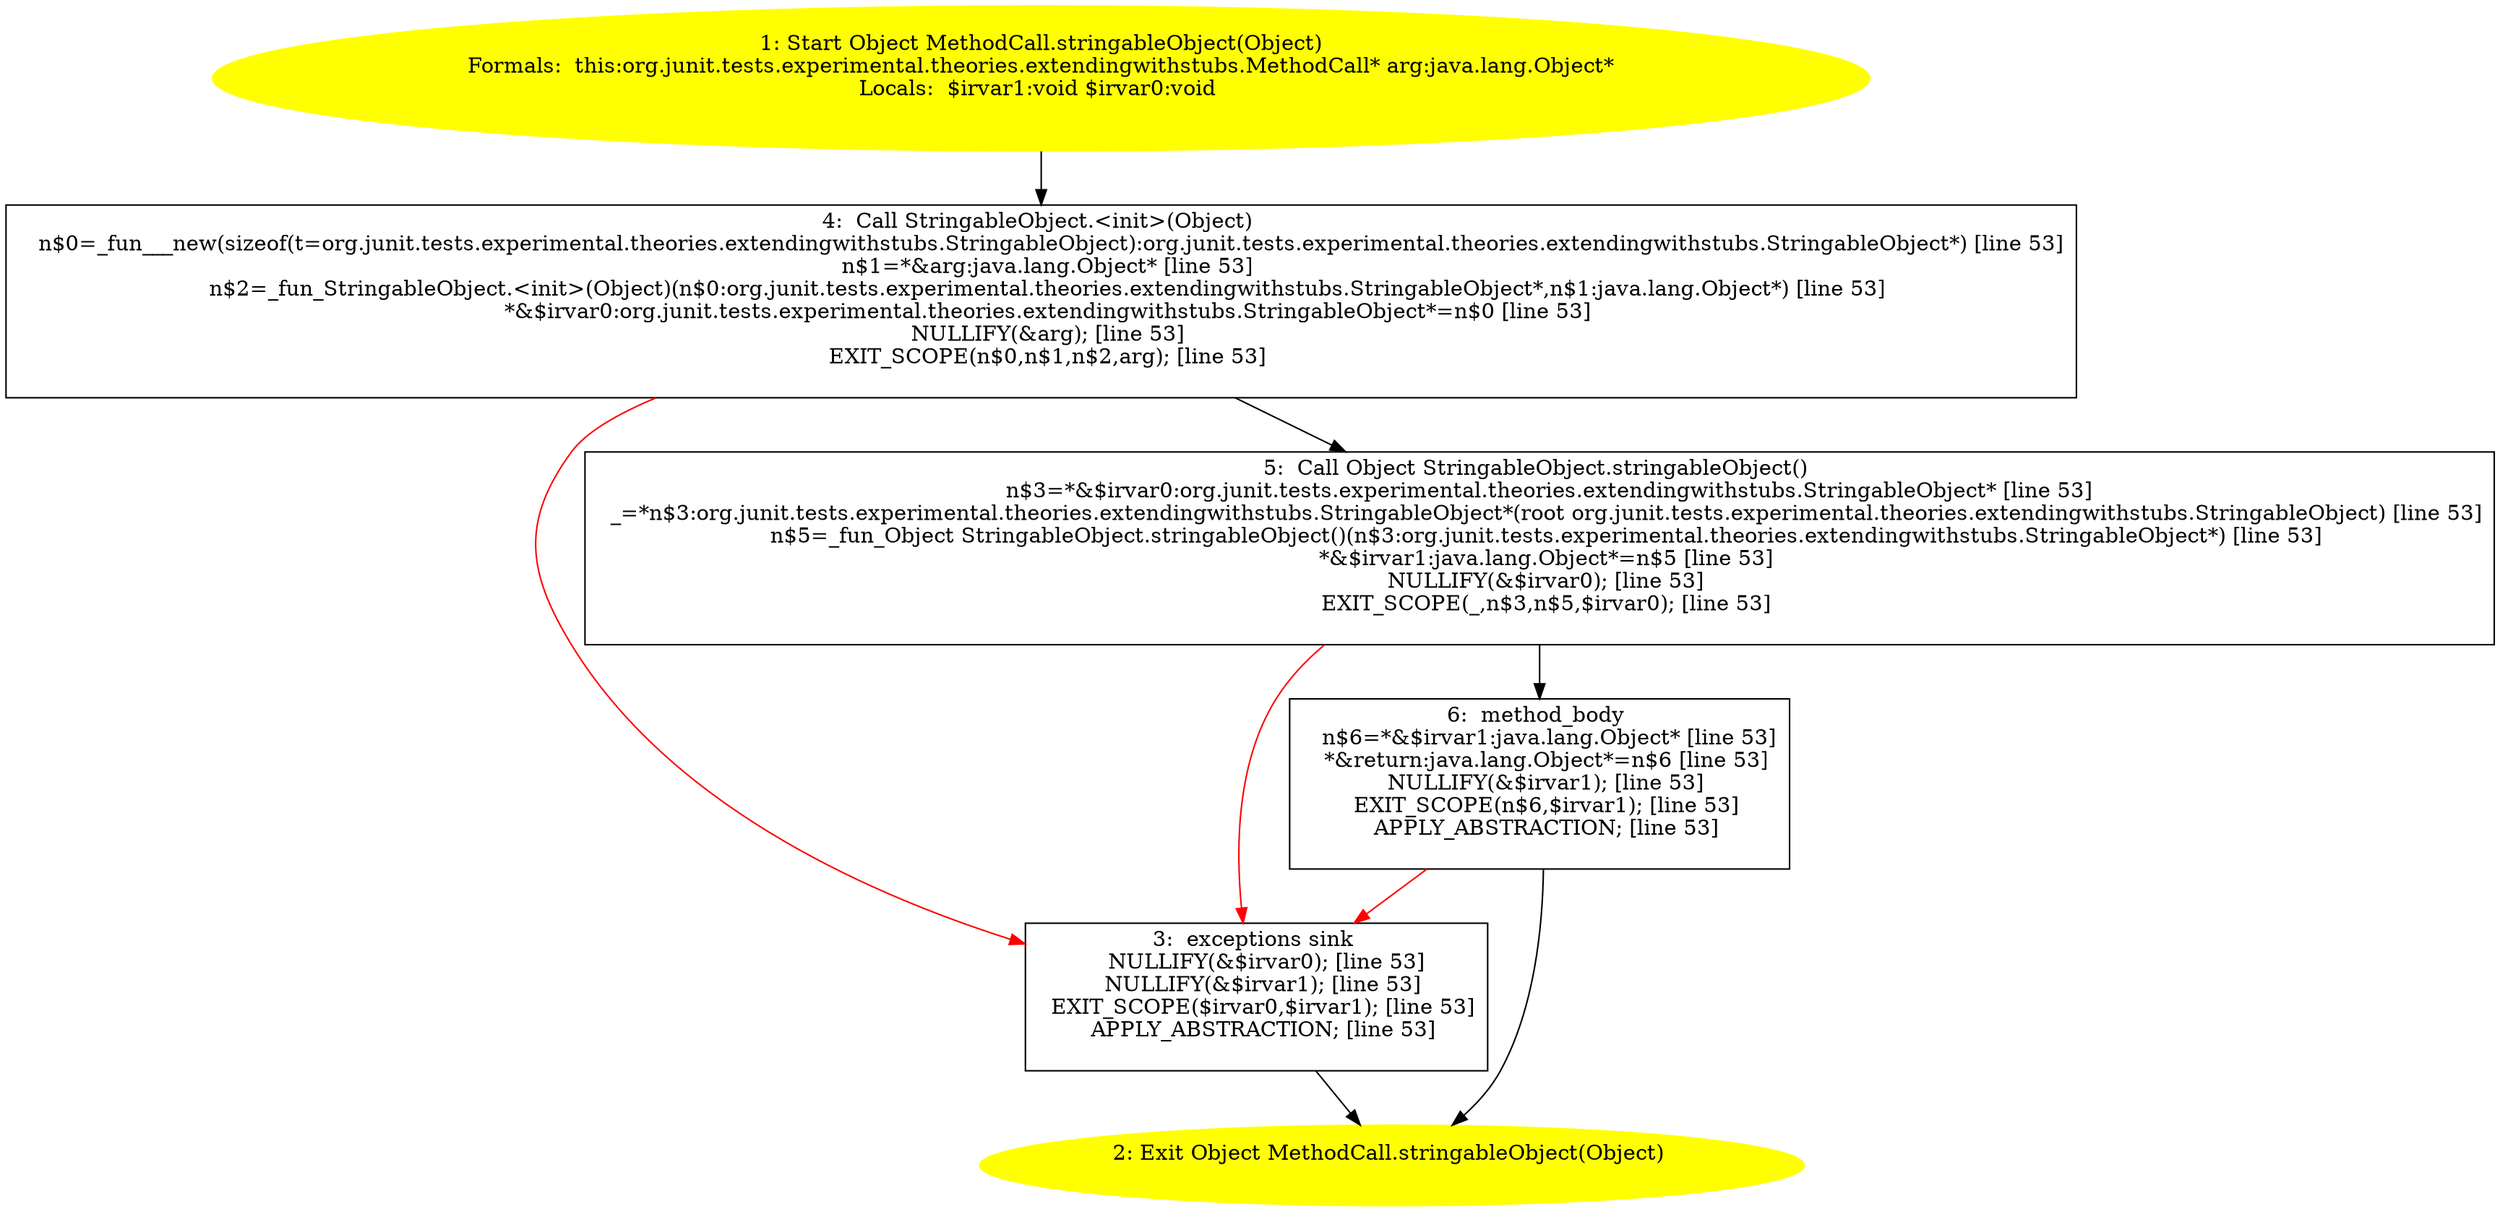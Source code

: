 /* @generated */
digraph cfg {
"org.junit.tests.experimental.theories.extendingwithstubs.MethodCall.stringableObject(java.lang.Objec.fa9fdd2fe8e65f7c189b4437b1ec7a8b_1" [label="1: Start Object MethodCall.stringableObject(Object)\nFormals:  this:org.junit.tests.experimental.theories.extendingwithstubs.MethodCall* arg:java.lang.Object*\nLocals:  $irvar1:void $irvar0:void \n  " color=yellow style=filled]
	

	 "org.junit.tests.experimental.theories.extendingwithstubs.MethodCall.stringableObject(java.lang.Objec.fa9fdd2fe8e65f7c189b4437b1ec7a8b_1" -> "org.junit.tests.experimental.theories.extendingwithstubs.MethodCall.stringableObject(java.lang.Objec.fa9fdd2fe8e65f7c189b4437b1ec7a8b_4" ;
"org.junit.tests.experimental.theories.extendingwithstubs.MethodCall.stringableObject(java.lang.Objec.fa9fdd2fe8e65f7c189b4437b1ec7a8b_2" [label="2: Exit Object MethodCall.stringableObject(Object) \n  " color=yellow style=filled]
	

"org.junit.tests.experimental.theories.extendingwithstubs.MethodCall.stringableObject(java.lang.Objec.fa9fdd2fe8e65f7c189b4437b1ec7a8b_3" [label="3:  exceptions sink \n   NULLIFY(&$irvar0); [line 53]\n  NULLIFY(&$irvar1); [line 53]\n  EXIT_SCOPE($irvar0,$irvar1); [line 53]\n  APPLY_ABSTRACTION; [line 53]\n " shape="box"]
	

	 "org.junit.tests.experimental.theories.extendingwithstubs.MethodCall.stringableObject(java.lang.Objec.fa9fdd2fe8e65f7c189b4437b1ec7a8b_3" -> "org.junit.tests.experimental.theories.extendingwithstubs.MethodCall.stringableObject(java.lang.Objec.fa9fdd2fe8e65f7c189b4437b1ec7a8b_2" ;
"org.junit.tests.experimental.theories.extendingwithstubs.MethodCall.stringableObject(java.lang.Objec.fa9fdd2fe8e65f7c189b4437b1ec7a8b_4" [label="4:  Call StringableObject.<init>(Object) \n   n$0=_fun___new(sizeof(t=org.junit.tests.experimental.theories.extendingwithstubs.StringableObject):org.junit.tests.experimental.theories.extendingwithstubs.StringableObject*) [line 53]\n  n$1=*&arg:java.lang.Object* [line 53]\n  n$2=_fun_StringableObject.<init>(Object)(n$0:org.junit.tests.experimental.theories.extendingwithstubs.StringableObject*,n$1:java.lang.Object*) [line 53]\n  *&$irvar0:org.junit.tests.experimental.theories.extendingwithstubs.StringableObject*=n$0 [line 53]\n  NULLIFY(&arg); [line 53]\n  EXIT_SCOPE(n$0,n$1,n$2,arg); [line 53]\n " shape="box"]
	

	 "org.junit.tests.experimental.theories.extendingwithstubs.MethodCall.stringableObject(java.lang.Objec.fa9fdd2fe8e65f7c189b4437b1ec7a8b_4" -> "org.junit.tests.experimental.theories.extendingwithstubs.MethodCall.stringableObject(java.lang.Objec.fa9fdd2fe8e65f7c189b4437b1ec7a8b_5" ;
	 "org.junit.tests.experimental.theories.extendingwithstubs.MethodCall.stringableObject(java.lang.Objec.fa9fdd2fe8e65f7c189b4437b1ec7a8b_4" -> "org.junit.tests.experimental.theories.extendingwithstubs.MethodCall.stringableObject(java.lang.Objec.fa9fdd2fe8e65f7c189b4437b1ec7a8b_3" [color="red" ];
"org.junit.tests.experimental.theories.extendingwithstubs.MethodCall.stringableObject(java.lang.Objec.fa9fdd2fe8e65f7c189b4437b1ec7a8b_5" [label="5:  Call Object StringableObject.stringableObject() \n   n$3=*&$irvar0:org.junit.tests.experimental.theories.extendingwithstubs.StringableObject* [line 53]\n  _=*n$3:org.junit.tests.experimental.theories.extendingwithstubs.StringableObject*(root org.junit.tests.experimental.theories.extendingwithstubs.StringableObject) [line 53]\n  n$5=_fun_Object StringableObject.stringableObject()(n$3:org.junit.tests.experimental.theories.extendingwithstubs.StringableObject*) [line 53]\n  *&$irvar1:java.lang.Object*=n$5 [line 53]\n  NULLIFY(&$irvar0); [line 53]\n  EXIT_SCOPE(_,n$3,n$5,$irvar0); [line 53]\n " shape="box"]
	

	 "org.junit.tests.experimental.theories.extendingwithstubs.MethodCall.stringableObject(java.lang.Objec.fa9fdd2fe8e65f7c189b4437b1ec7a8b_5" -> "org.junit.tests.experimental.theories.extendingwithstubs.MethodCall.stringableObject(java.lang.Objec.fa9fdd2fe8e65f7c189b4437b1ec7a8b_6" ;
	 "org.junit.tests.experimental.theories.extendingwithstubs.MethodCall.stringableObject(java.lang.Objec.fa9fdd2fe8e65f7c189b4437b1ec7a8b_5" -> "org.junit.tests.experimental.theories.extendingwithstubs.MethodCall.stringableObject(java.lang.Objec.fa9fdd2fe8e65f7c189b4437b1ec7a8b_3" [color="red" ];
"org.junit.tests.experimental.theories.extendingwithstubs.MethodCall.stringableObject(java.lang.Objec.fa9fdd2fe8e65f7c189b4437b1ec7a8b_6" [label="6:  method_body \n   n$6=*&$irvar1:java.lang.Object* [line 53]\n  *&return:java.lang.Object*=n$6 [line 53]\n  NULLIFY(&$irvar1); [line 53]\n  EXIT_SCOPE(n$6,$irvar1); [line 53]\n  APPLY_ABSTRACTION; [line 53]\n " shape="box"]
	

	 "org.junit.tests.experimental.theories.extendingwithstubs.MethodCall.stringableObject(java.lang.Objec.fa9fdd2fe8e65f7c189b4437b1ec7a8b_6" -> "org.junit.tests.experimental.theories.extendingwithstubs.MethodCall.stringableObject(java.lang.Objec.fa9fdd2fe8e65f7c189b4437b1ec7a8b_2" ;
	 "org.junit.tests.experimental.theories.extendingwithstubs.MethodCall.stringableObject(java.lang.Objec.fa9fdd2fe8e65f7c189b4437b1ec7a8b_6" -> "org.junit.tests.experimental.theories.extendingwithstubs.MethodCall.stringableObject(java.lang.Objec.fa9fdd2fe8e65f7c189b4437b1ec7a8b_3" [color="red" ];
}
